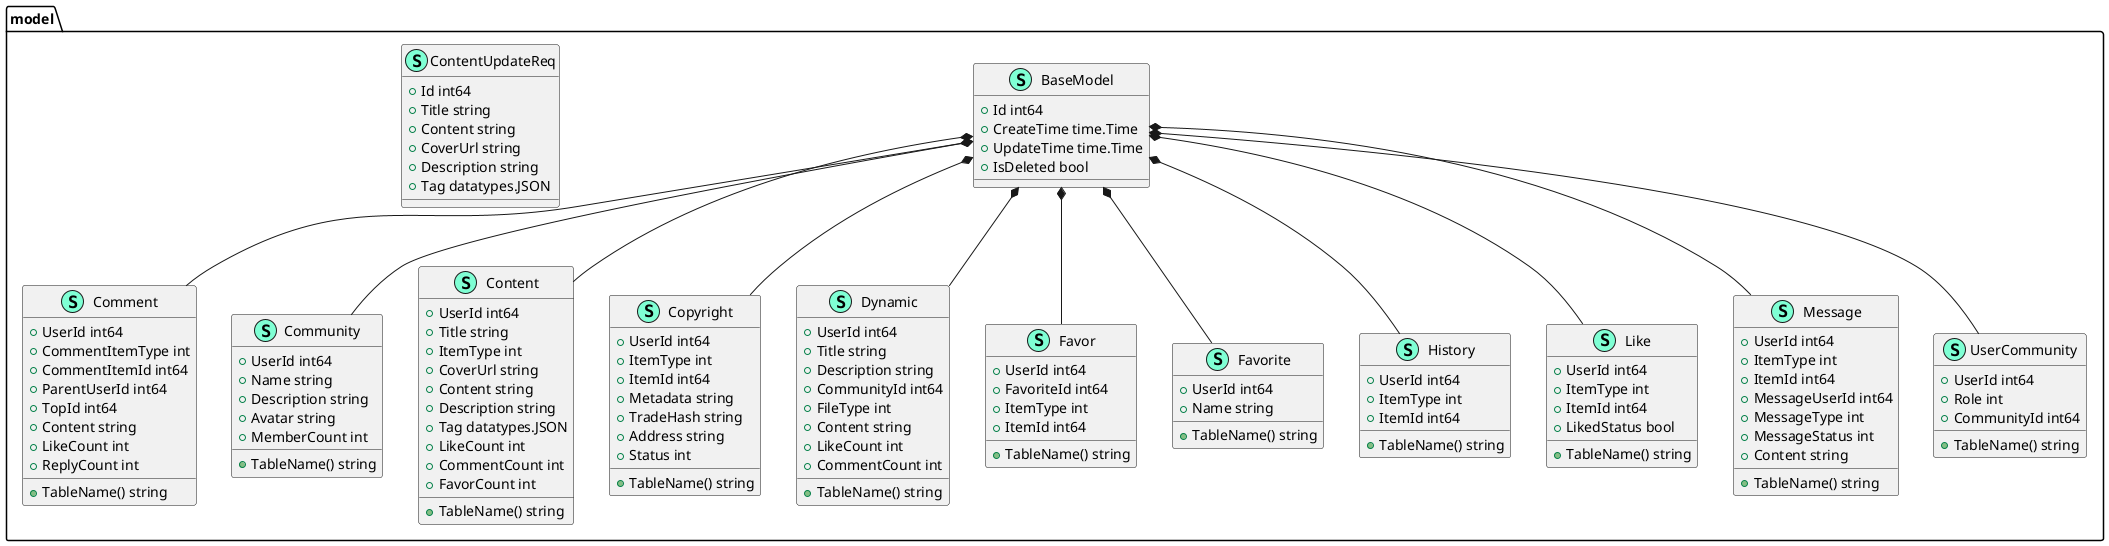 @startuml
namespace model {
    class BaseModel << (S,Aquamarine) >> {
        + Id int64
        + CreateTime time.Time
        + UpdateTime time.Time
        + IsDeleted bool

    }
    class Comment << (S,Aquamarine) >> {
        + UserId int64
        + CommentItemType int
        + CommentItemId int64
        + ParentUserId int64
        + TopId int64
        + Content string
        + LikeCount int
        + ReplyCount int

        + TableName() string

    }
    class Community << (S,Aquamarine) >> {
        + UserId int64
        + Name string
        + Description string
        + Avatar string
        + MemberCount int

        + TableName() string

    }
    class Content << (S,Aquamarine) >> {
        + UserId int64
        + Title string
        + ItemType int
        + CoverUrl string
        + Content string
        + Description string
        + Tag datatypes.JSON
        + LikeCount int
        + CommentCount int
        + FavorCount int

        + TableName() string

    }
    class ContentUpdateReq << (S,Aquamarine) >> {
        + Id int64
        + Title string
        + Content string
        + CoverUrl string
        + Description string
        + Tag datatypes.JSON

    }
    class Copyright << (S,Aquamarine) >> {
        + UserId int64
        + ItemType int
        + ItemId int64
        + Metadata string
        + TradeHash string
        + Address string
        + Status int

        + TableName() string

    }
    class Dynamic << (S,Aquamarine) >> {
        + UserId int64
        + Title string
        + Description string
        + CommunityId int64
        + FileType int
        + Content string
        + LikeCount int
        + CommentCount int

        + TableName() string

    }
    class Favor << (S,Aquamarine) >> {
        + UserId int64
        + FavoriteId int64
        + ItemType int
        + ItemId int64

        + TableName() string

    }
    class Favorite << (S,Aquamarine) >> {
        + UserId int64
        + Name string

        + TableName() string

    }
    class History << (S,Aquamarine) >> {
        + UserId int64
        + ItemType int
        + ItemId int64

        + TableName() string

    }
    class Like << (S,Aquamarine) >> {
        + UserId int64
        + ItemType int
        + ItemId int64
        + LikedStatus bool

        + TableName() string

    }
    class Message << (S,Aquamarine) >> {
        + UserId int64
        + ItemType int
        + ItemId int64
        + MessageUserId int64
        + MessageType int
        + MessageStatus int
        + Content string

        + TableName() string

    }
    class UserCommunity << (S,Aquamarine) >> {
        + UserId int64
        + Role int
        + CommunityId int64

        + TableName() string

    }
}
"model.BaseModel" *-- "model.Comment"
"model.BaseModel" *-- "model.Community"
"model.BaseModel" *-- "model.Content"
"model.BaseModel" *-- "model.Copyright"
"model.BaseModel" *-- "model.Dynamic"
"model.BaseModel" *-- "model.Favor"
"model.BaseModel" *-- "model.Favorite"
"model.BaseModel" *-- "model.History"
"model.BaseModel" *-- "model.Like"
"model.BaseModel" *-- "model.Message"
"model.BaseModel" *-- "model.UserCommunity"


@enduml
